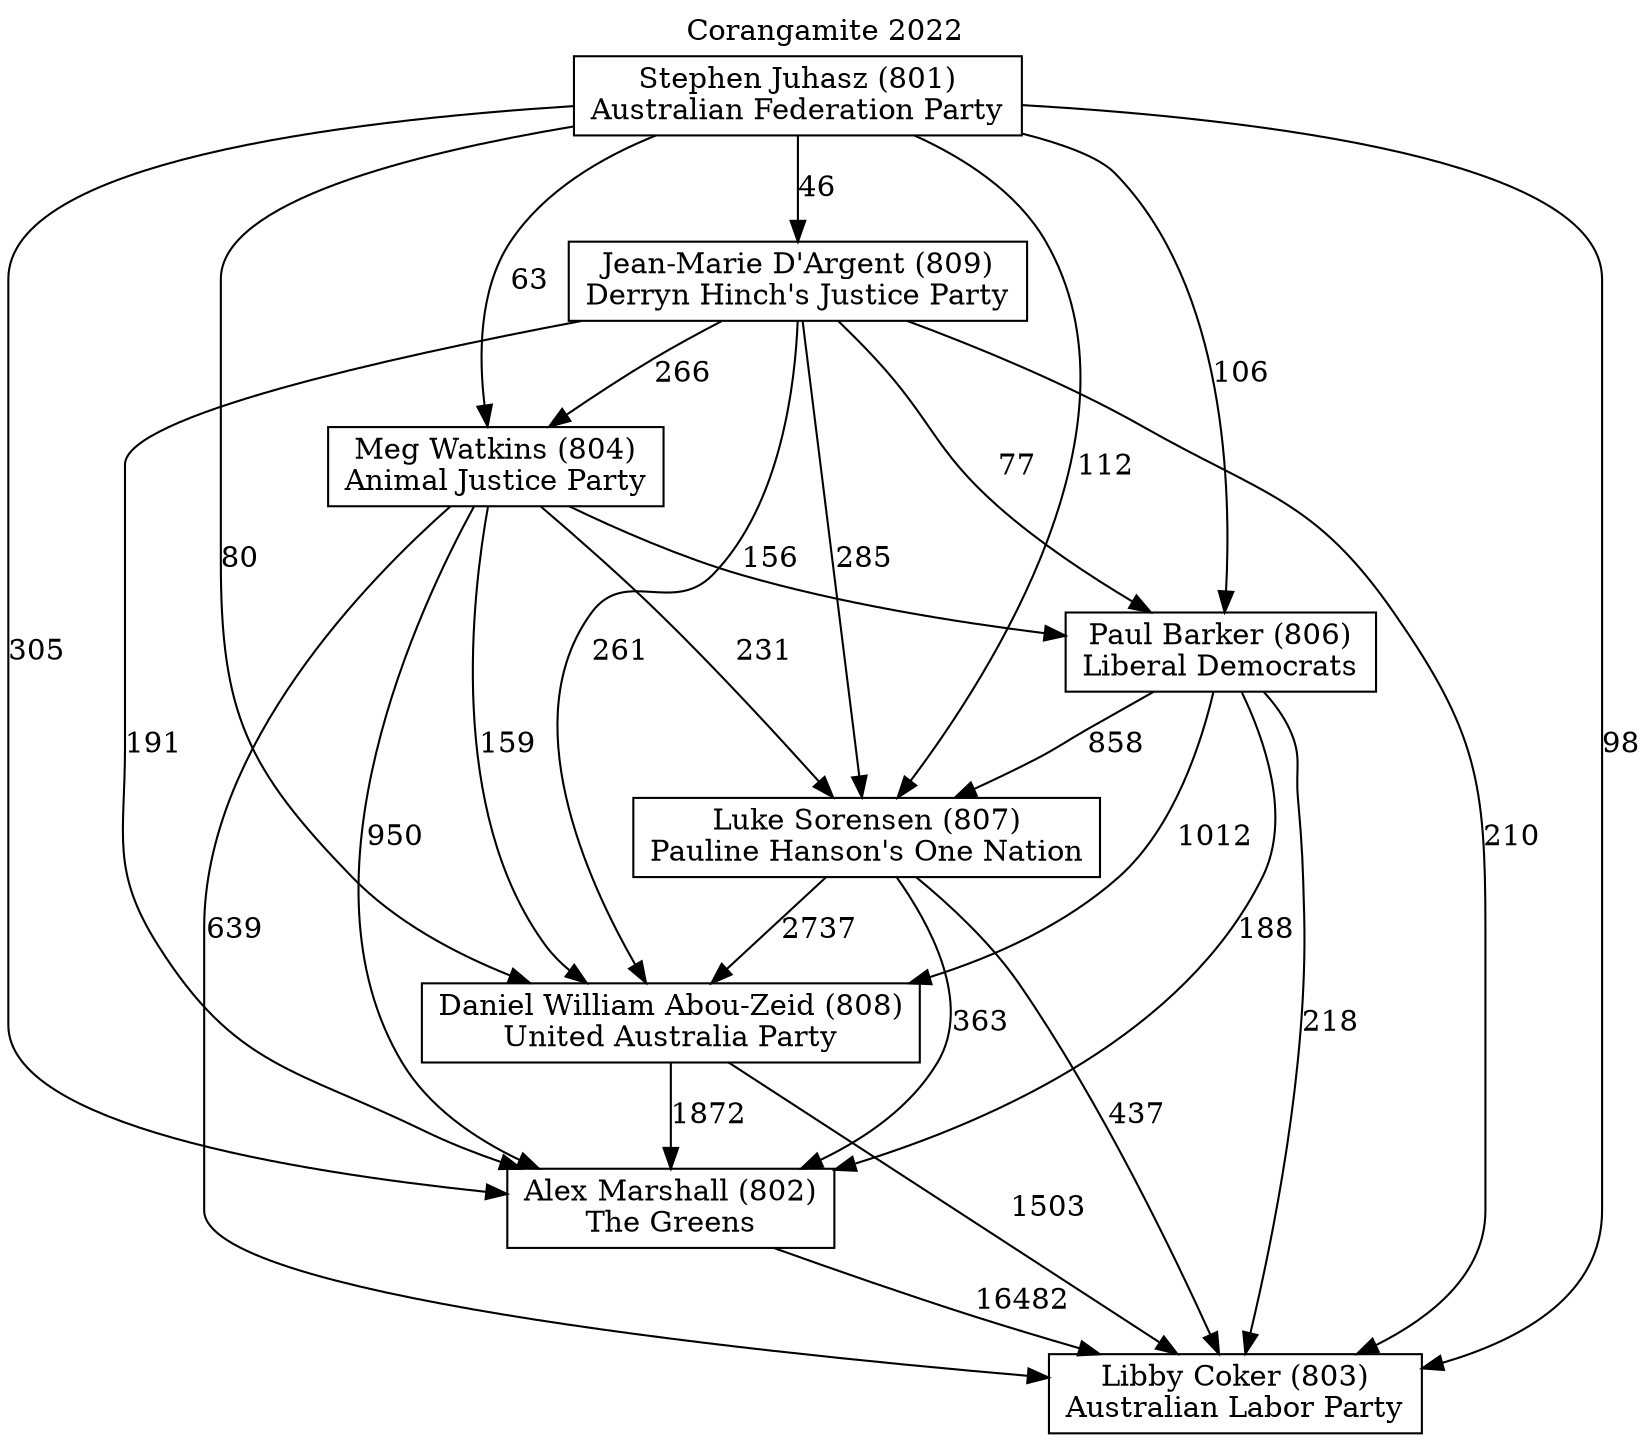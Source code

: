 // House preference flow
digraph "Libby Coker (803)_Corangamite_2022" {
	graph [label="Corangamite 2022" labelloc=t mclimit=10]
	node [shape=box]
	"Jean-Marie D'Argent (809)" [label="Jean-Marie D'Argent (809)
Derryn Hinch's Justice Party"]
	"Alex Marshall (802)" [label="Alex Marshall (802)
The Greens"]
	"Paul Barker (806)" [label="Paul Barker (806)
Liberal Democrats"]
	"Stephen Juhasz (801)" [label="Stephen Juhasz (801)
Australian Federation Party"]
	"Libby Coker (803)" [label="Libby Coker (803)
Australian Labor Party"]
	"Meg Watkins (804)" [label="Meg Watkins (804)
Animal Justice Party"]
	"Luke Sorensen (807)" [label="Luke Sorensen (807)
Pauline Hanson's One Nation"]
	"Daniel William Abou-Zeid (808)" [label="Daniel William Abou-Zeid (808)
United Australia Party"]
	"Jean-Marie D'Argent (809)" -> "Meg Watkins (804)" [label=266]
	"Paul Barker (806)" -> "Libby Coker (803)" [label=218]
	"Stephen Juhasz (801)" -> "Libby Coker (803)" [label=98]
	"Paul Barker (806)" -> "Alex Marshall (802)" [label=188]
	"Paul Barker (806)" -> "Luke Sorensen (807)" [label=858]
	"Jean-Marie D'Argent (809)" -> "Libby Coker (803)" [label=210]
	"Paul Barker (806)" -> "Daniel William Abou-Zeid (808)" [label=1012]
	"Meg Watkins (804)" -> "Paul Barker (806)" [label=156]
	"Jean-Marie D'Argent (809)" -> "Luke Sorensen (807)" [label=285]
	"Meg Watkins (804)" -> "Libby Coker (803)" [label=639]
	"Stephen Juhasz (801)" -> "Luke Sorensen (807)" [label=112]
	"Jean-Marie D'Argent (809)" -> "Daniel William Abou-Zeid (808)" [label=261]
	"Stephen Juhasz (801)" -> "Jean-Marie D'Argent (809)" [label=46]
	"Daniel William Abou-Zeid (808)" -> "Alex Marshall (802)" [label=1872]
	"Alex Marshall (802)" -> "Libby Coker (803)" [label=16482]
	"Stephen Juhasz (801)" -> "Meg Watkins (804)" [label=63]
	"Luke Sorensen (807)" -> "Daniel William Abou-Zeid (808)" [label=2737]
	"Jean-Marie D'Argent (809)" -> "Paul Barker (806)" [label=77]
	"Meg Watkins (804)" -> "Alex Marshall (802)" [label=950]
	"Meg Watkins (804)" -> "Luke Sorensen (807)" [label=231]
	"Luke Sorensen (807)" -> "Alex Marshall (802)" [label=363]
	"Daniel William Abou-Zeid (808)" -> "Libby Coker (803)" [label=1503]
	"Stephen Juhasz (801)" -> "Daniel William Abou-Zeid (808)" [label=80]
	"Stephen Juhasz (801)" -> "Paul Barker (806)" [label=106]
	"Meg Watkins (804)" -> "Daniel William Abou-Zeid (808)" [label=159]
	"Jean-Marie D'Argent (809)" -> "Alex Marshall (802)" [label=191]
	"Luke Sorensen (807)" -> "Libby Coker (803)" [label=437]
	"Stephen Juhasz (801)" -> "Alex Marshall (802)" [label=305]
}
